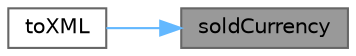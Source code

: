 digraph "soldCurrency"
{
 // INTERACTIVE_SVG=YES
 // LATEX_PDF_SIZE
  bgcolor="transparent";
  edge [fontname=Helvetica,fontsize=10,labelfontname=Helvetica,labelfontsize=10];
  node [fontname=Helvetica,fontsize=10,shape=box,height=0.2,width=0.4];
  rankdir="RL";
  Node1 [label="soldCurrency",height=0.2,width=0.4,color="gray40", fillcolor="grey60", style="filled", fontcolor="black",tooltip=" "];
  Node1 -> Node2 [dir="back",color="steelblue1",style="solid"];
  Node2 [label="toXML",height=0.2,width=0.4,color="grey40", fillcolor="white", style="filled",URL="$classore_1_1data_1_1_fx_option.html#a7efefb9270d6c4933e4c96de0771f17a",tooltip=" "];
}
